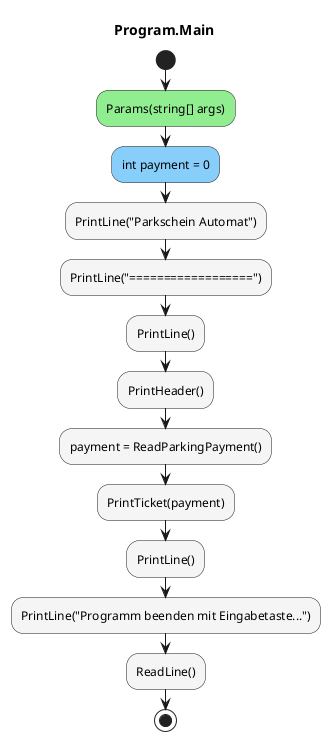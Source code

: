 @startuml Program.Main
title Program.Main
start
#LightGreen:Params(string[] args);
#LightSkyBlue:int payment = 0;
#WhiteSmoke:PrintLine("Parkschein Automat");
#WhiteSmoke:PrintLine("==================");
#WhiteSmoke:PrintLine();
#WhiteSmoke:PrintHeader();
#WhiteSmoke:payment = ReadParkingPayment();
#WhiteSmoke:PrintTicket(payment);
#WhiteSmoke:PrintLine();
#WhiteSmoke:PrintLine("Programm beenden mit Eingabetaste...");
#WhiteSmoke:ReadLine();
stop
@enduml
